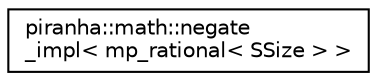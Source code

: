 digraph "Graphical Class Hierarchy"
{
  edge [fontname="Helvetica",fontsize="10",labelfontname="Helvetica",labelfontsize="10"];
  node [fontname="Helvetica",fontsize="10",shape=record];
  rankdir="LR";
  Node0 [label="piranha::math::negate\l_impl\< mp_rational\< SSize \> \>",height=0.2,width=0.4,color="black", fillcolor="white", style="filled",URL="$structpiranha_1_1math_1_1negate__impl_3_01mp__rational_3_01_s_size_01_4_01_4.html",tooltip="Specialisation of the implementation of piranha::math::negate() for piranha::mp_rational. "];
}
